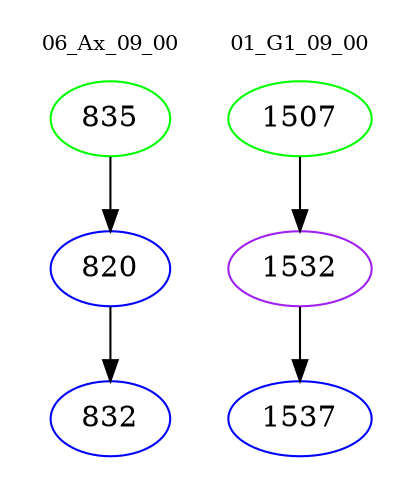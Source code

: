 digraph{
subgraph cluster_0 {
color = white
label = "06_Ax_09_00";
fontsize=10;
T0_835 [label="835", color="green"]
T0_835 -> T0_820 [color="black"]
T0_820 [label="820", color="blue"]
T0_820 -> T0_832 [color="black"]
T0_832 [label="832", color="blue"]
}
subgraph cluster_1 {
color = white
label = "01_G1_09_00";
fontsize=10;
T1_1507 [label="1507", color="green"]
T1_1507 -> T1_1532 [color="black"]
T1_1532 [label="1532", color="purple"]
T1_1532 -> T1_1537 [color="black"]
T1_1537 [label="1537", color="blue"]
}
}
